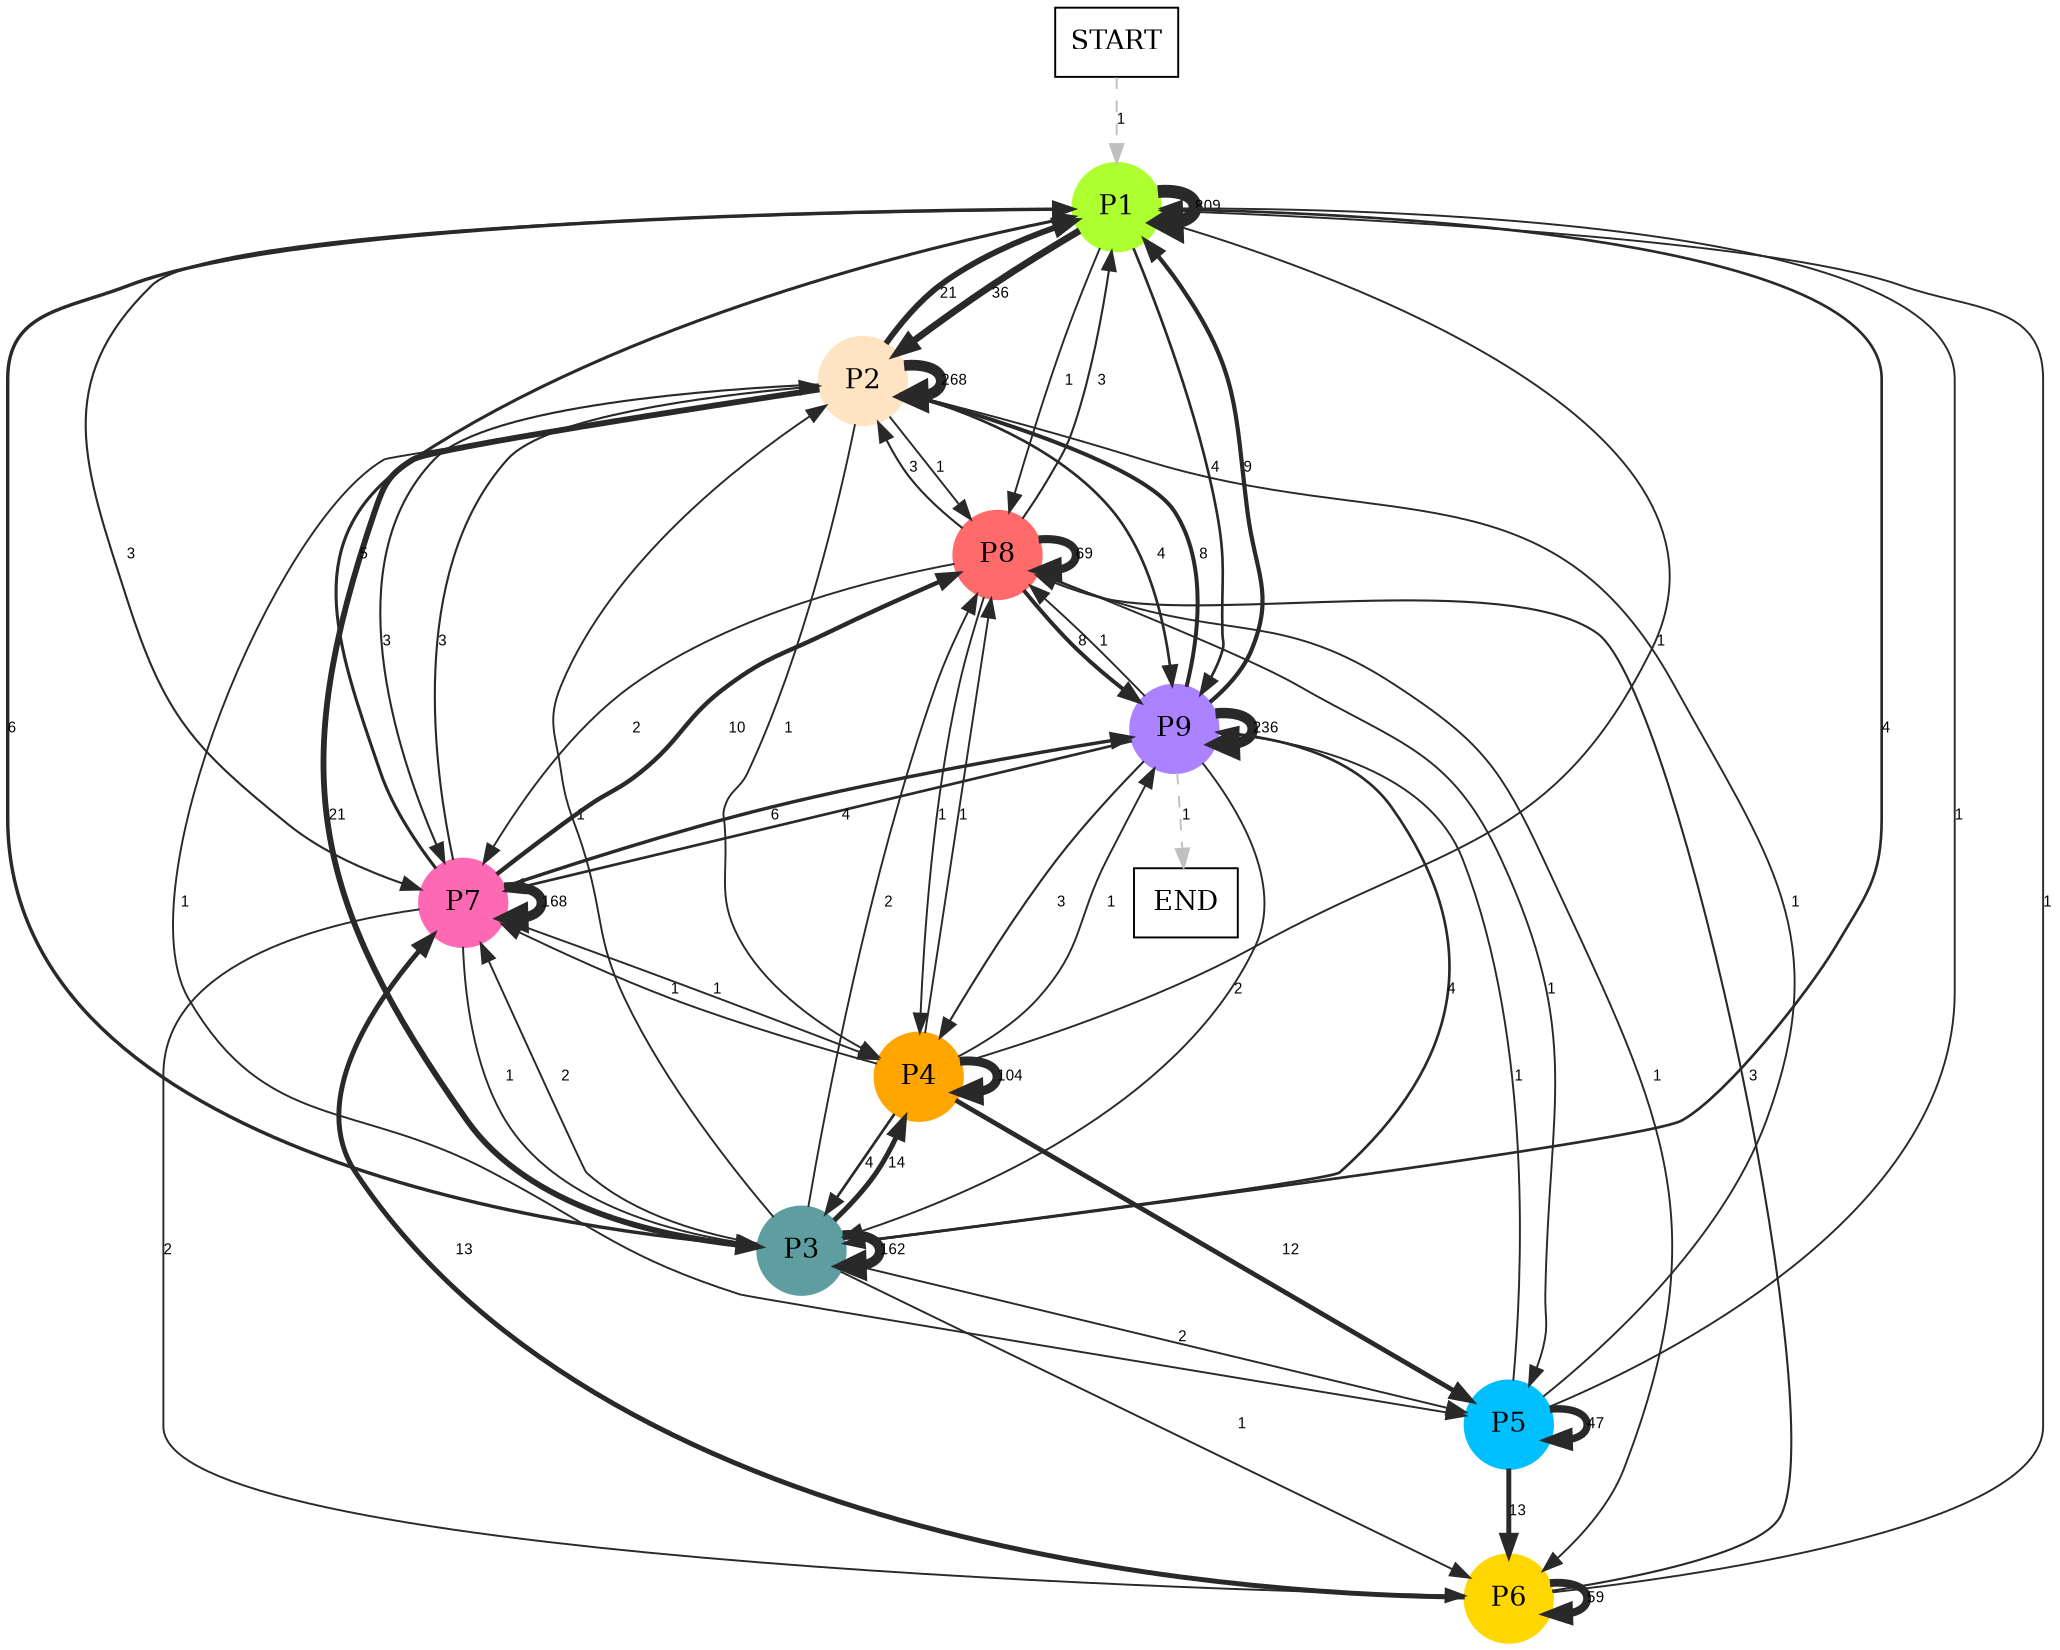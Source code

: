 digraph graphname {
	dpi = 150
	size="16,11!";
	margin = 0;
"P1" [shape=circle, color=greenyellow, style=filled]"P2" [shape=circle, color=bisque, style=filled]"P3" [shape=circle, color=cadetblue, style=filled]"P4" [shape=circle, color=orange, style=filled]"P5" [shape=circle, color=deepskyblue, style=filled]"P6" [shape=circle, color=gold, style=filled]"P7" [shape=circle, color=hotpink, style=filled]"P9" [shape=circle, color=mediumpurple1, style=filled]"P8" [shape=circle, color=indianred1, style=filled]"START" [shape=box, fillcolor=white, style=filled, color=black]"END" [shape=box, fillcolor=white, style=filled, color=black]"P1" -> "P1" [ color=grey16 penwidth = "6.695798917058491"label ="809" labelfloat=false fontname="Arial" fontsize=8]
"P1" -> "P2" [ color=grey16 penwidth = "3.58351893845611"label ="36" labelfloat=false fontname="Arial" fontsize=8]
"P1" -> "P3" [ color=grey16 penwidth = "1.3862943611198906"label ="4" labelfloat=false fontname="Arial" fontsize=8]
"P1" -> "P7" [ color=grey16 penwidth = "1.0986122886681098"label ="3" labelfloat=false fontname="Arial" fontsize=8]
"P1" -> "P9" [ color=grey16 penwidth = "1.3862943611198906"label ="4" labelfloat=false fontname="Arial" fontsize=8]
"P1" -> "P8" [ color=grey16 penwidth = "1"label ="1" labelfloat=false fontname="Arial" fontsize=8]
"P2" -> "P1" [ color=grey16 penwidth = "3.044522437723423"label ="21" labelfloat=false fontname="Arial" fontsize=8]
"P2" -> "P2" [ color=grey16 penwidth = "5.5909869805108565"label ="268" labelfloat=false fontname="Arial" fontsize=8]
"P2" -> "P3" [ color=grey16 penwidth = "3.044522437723423"label ="21" labelfloat=false fontname="Arial" fontsize=8]
"P2" -> "P4" [ color=grey16 penwidth = "1"label ="1" labelfloat=false fontname="Arial" fontsize=8]
"P2" -> "P5" [ color=grey16 penwidth = "1"label ="1" labelfloat=false fontname="Arial" fontsize=8]
"P2" -> "P7" [ color=grey16 penwidth = "1.0986122886681098"label ="3" labelfloat=false fontname="Arial" fontsize=8]
"P2" -> "P9" [ color=grey16 penwidth = "1.3862943611198906"label ="4" labelfloat=false fontname="Arial" fontsize=8]
"P2" -> "P8" [ color=grey16 penwidth = "1"label ="1" labelfloat=false fontname="Arial" fontsize=8]
"P3" -> "P1" [ color=grey16 penwidth = "1.791759469228055"label ="6" labelfloat=false fontname="Arial" fontsize=8]
"P3" -> "P2" [ color=grey16 penwidth = "1"label ="1" labelfloat=false fontname="Arial" fontsize=8]
"P3" -> "P3" [ color=grey16 penwidth = "5.087596335232384"label ="162" labelfloat=false fontname="Arial" fontsize=8]
"P3" -> "P4" [ color=grey16 penwidth = "2.6390573296152584"label ="14" labelfloat=false fontname="Arial" fontsize=8]
"P3" -> "P5" [ color=grey16 penwidth = "1"label ="2" labelfloat=false fontname="Arial" fontsize=8]
"P3" -> "P6" [ color=grey16 penwidth = "1"label ="1" labelfloat=false fontname="Arial" fontsize=8]
"P3" -> "P7" [ color=grey16 penwidth = "1"label ="2" labelfloat=false fontname="Arial" fontsize=8]
"P3" -> "P9" [ color=grey16 penwidth = "1.3862943611198906"label ="4" labelfloat=false fontname="Arial" fontsize=8]
"P3" -> "P8" [ color=grey16 penwidth = "1"label ="2" labelfloat=false fontname="Arial" fontsize=8]
"P4" -> "P1" [ color=grey16 penwidth = "1"label ="1" labelfloat=false fontname="Arial" fontsize=8]
"P4" -> "P3" [ color=grey16 penwidth = "1.3862943611198906"label ="4" labelfloat=false fontname="Arial" fontsize=8]
"P4" -> "P4" [ color=grey16 penwidth = "4.6443908991413725"label ="104" labelfloat=false fontname="Arial" fontsize=8]
"P4" -> "P5" [ color=grey16 penwidth = "2.4849066497880004"label ="12" labelfloat=false fontname="Arial" fontsize=8]
"P4" -> "P7" [ color=grey16 penwidth = "1"label ="1" labelfloat=false fontname="Arial" fontsize=8]
"P4" -> "P9" [ color=grey16 penwidth = "1"label ="1" labelfloat=false fontname="Arial" fontsize=8]
"P4" -> "P8" [ color=grey16 penwidth = "1"label ="1" labelfloat=false fontname="Arial" fontsize=8]
"P5" -> "P1" [ color=grey16 penwidth = "1"label ="1" labelfloat=false fontname="Arial" fontsize=8]
"P5" -> "P2" [ color=grey16 penwidth = "1"label ="1" labelfloat=false fontname="Arial" fontsize=8]
"P5" -> "P5" [ color=grey16 penwidth = "3.8501476017100584"label ="47" labelfloat=false fontname="Arial" fontsize=8]
"P5" -> "P6" [ color=grey16 penwidth = "2.5649493574615367"label ="13" labelfloat=false fontname="Arial" fontsize=8]
"P5" -> "P9" [ color=grey16 penwidth = "1"label ="1" labelfloat=false fontname="Arial" fontsize=8]
"P6" -> "P1" [ color=grey16 penwidth = "1"label ="1" labelfloat=false fontname="Arial" fontsize=8]
"P6" -> "P6" [ color=grey16 penwidth = "4.07753744390572"label ="59" labelfloat=false fontname="Arial" fontsize=8]
"P6" -> "P7" [ color=grey16 penwidth = "2.5649493574615367"label ="13" labelfloat=false fontname="Arial" fontsize=8]
"P6" -> "P8" [ color=grey16 penwidth = "1.0986122886681098"label ="3" labelfloat=false fontname="Arial" fontsize=8]
"P7" -> "P1" [ color=grey16 penwidth = "1.6094379124341003"label ="5" labelfloat=false fontname="Arial" fontsize=8]
"P7" -> "P2" [ color=grey16 penwidth = "1.0986122886681098"label ="3" labelfloat=false fontname="Arial" fontsize=8]
"P7" -> "P3" [ color=grey16 penwidth = "1"label ="1" labelfloat=false fontname="Arial" fontsize=8]
"P7" -> "P4" [ color=grey16 penwidth = "1"label ="1" labelfloat=false fontname="Arial" fontsize=8]
"P7" -> "P6" [ color=grey16 penwidth = "1"label ="2" labelfloat=false fontname="Arial" fontsize=8]
"P7" -> "P7" [ color=grey16 penwidth = "5.123963979403259"label ="168" labelfloat=false fontname="Arial" fontsize=8]
"P7" -> "P9" [ color=grey16 penwidth = "1.791759469228055"label ="6" labelfloat=false fontname="Arial" fontsize=8]
"P7" -> "P8" [ color=grey16 penwidth = "2.302585092994046"label ="10" labelfloat=false fontname="Arial" fontsize=8]
"P9" -> "P1" [ color=grey16 penwidth = "2.1972245773362196"label ="9" labelfloat=false fontname="Arial" fontsize=8]
"P9" -> "P2" [ color=grey16 penwidth = "2.0794415416798357"label ="8" labelfloat=false fontname="Arial" fontsize=8]
"P9" -> "P3" [ color=grey16 penwidth = "1"label ="2" labelfloat=false fontname="Arial" fontsize=8]
"P9" -> "P4" [ color=grey16 penwidth = "1.0986122886681098"label ="3" labelfloat=false fontname="Arial" fontsize=8]
"P9" -> "P7" [ color=grey16 penwidth = "1.3862943611198906"label ="4" labelfloat=false fontname="Arial" fontsize=8]
"P9" -> "P9" [ color=grey16 penwidth = "5.4638318050256105"label ="236" labelfloat=false fontname="Arial" fontsize=8]
"P9" -> "P8" [ color=grey16 penwidth = "1"label ="1" labelfloat=false fontname="Arial" fontsize=8]
"P9" -> "END" [ style = dashed color=grey label ="1" labelfloat=false fontname="Arial" fontsize=8]
"P8" -> "P1" [ color=grey16 penwidth = "1.0986122886681098"label ="3" labelfloat=false fontname="Arial" fontsize=8]
"P8" -> "P2" [ color=grey16 penwidth = "1.0986122886681098"label ="3" labelfloat=false fontname="Arial" fontsize=8]
"P8" -> "P4" [ color=grey16 penwidth = "1"label ="1" labelfloat=false fontname="Arial" fontsize=8]
"P8" -> "P5" [ color=grey16 penwidth = "1"label ="1" labelfloat=false fontname="Arial" fontsize=8]
"P8" -> "P6" [ color=grey16 penwidth = "1"label ="1" labelfloat=false fontname="Arial" fontsize=8]
"P8" -> "P7" [ color=grey16 penwidth = "1"label ="2" labelfloat=false fontname="Arial" fontsize=8]
"P8" -> "P9" [ color=grey16 penwidth = "2.0794415416798357"label ="8" labelfloat=false fontname="Arial" fontsize=8]
"P8" -> "P8" [ color=grey16 penwidth = "4.23410650459726"label ="69" labelfloat=false fontname="Arial" fontsize=8]
"START" -> "P1" [ style = dashed color=grey label ="1" labelfloat=false fontname="Arial" fontsize=8]
}
